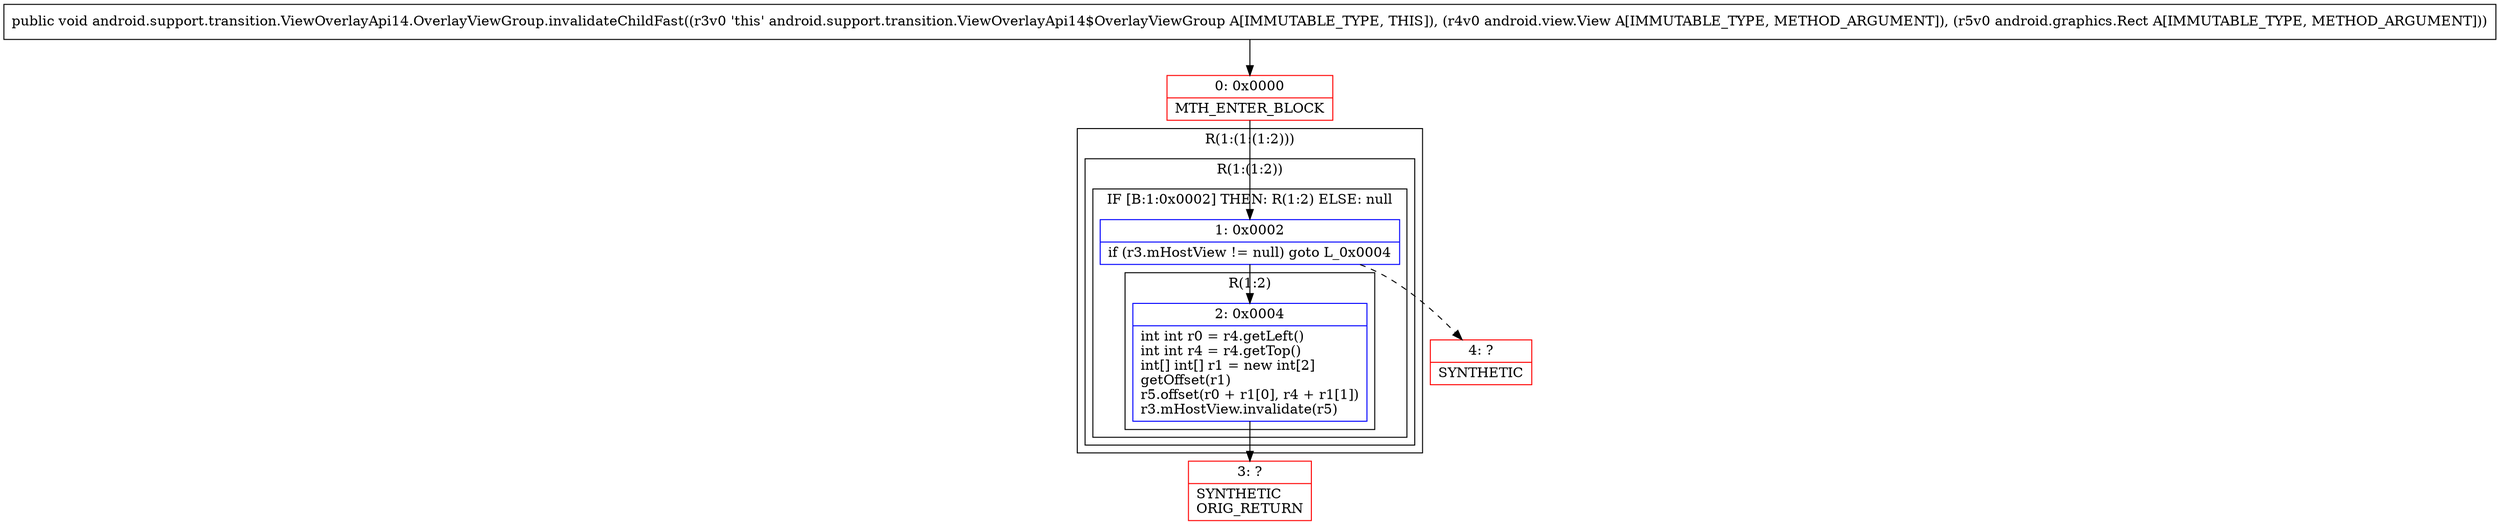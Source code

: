digraph "CFG forandroid.support.transition.ViewOverlayApi14.OverlayViewGroup.invalidateChildFast(Landroid\/view\/View;Landroid\/graphics\/Rect;)V" {
subgraph cluster_Region_155304298 {
label = "R(1:(1:(1:2)))";
node [shape=record,color=blue];
subgraph cluster_Region_616203143 {
label = "R(1:(1:2))";
node [shape=record,color=blue];
subgraph cluster_IfRegion_279746954 {
label = "IF [B:1:0x0002] THEN: R(1:2) ELSE: null";
node [shape=record,color=blue];
Node_1 [shape=record,label="{1\:\ 0x0002|if (r3.mHostView != null) goto L_0x0004\l}"];
subgraph cluster_Region_282390602 {
label = "R(1:2)";
node [shape=record,color=blue];
Node_2 [shape=record,label="{2\:\ 0x0004|int int r0 = r4.getLeft()\lint int r4 = r4.getTop()\lint[] int[] r1 = new int[2]\lgetOffset(r1)\lr5.offset(r0 + r1[0], r4 + r1[1])\lr3.mHostView.invalidate(r5)\l}"];
}
}
}
}
Node_0 [shape=record,color=red,label="{0\:\ 0x0000|MTH_ENTER_BLOCK\l}"];
Node_3 [shape=record,color=red,label="{3\:\ ?|SYNTHETIC\lORIG_RETURN\l}"];
Node_4 [shape=record,color=red,label="{4\:\ ?|SYNTHETIC\l}"];
MethodNode[shape=record,label="{public void android.support.transition.ViewOverlayApi14.OverlayViewGroup.invalidateChildFast((r3v0 'this' android.support.transition.ViewOverlayApi14$OverlayViewGroup A[IMMUTABLE_TYPE, THIS]), (r4v0 android.view.View A[IMMUTABLE_TYPE, METHOD_ARGUMENT]), (r5v0 android.graphics.Rect A[IMMUTABLE_TYPE, METHOD_ARGUMENT])) }"];
MethodNode -> Node_0;
Node_1 -> Node_2;
Node_1 -> Node_4[style=dashed];
Node_2 -> Node_3;
Node_0 -> Node_1;
}

